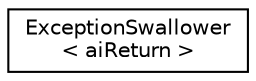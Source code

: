 digraph "Graphical Class Hierarchy"
{
  edge [fontname="Helvetica",fontsize="10",labelfontname="Helvetica",labelfontsize="10"];
  node [fontname="Helvetica",fontsize="10",shape=record];
  rankdir="LR";
  Node1 [label="ExceptionSwallower\l\< aiReturn \>",height=0.2,width=0.4,color="black", fillcolor="white", style="filled",URL="$struct_exception_swallower_3_01ai_return_01_4.html"];
}
